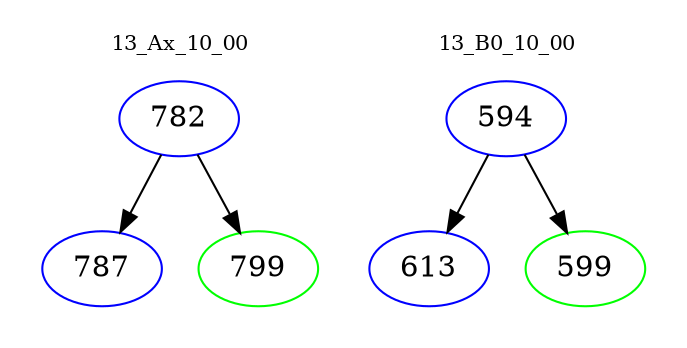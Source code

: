digraph{
subgraph cluster_0 {
color = white
label = "13_Ax_10_00";
fontsize=10;
T0_782 [label="782", color="blue"]
T0_782 -> T0_787 [color="black"]
T0_787 [label="787", color="blue"]
T0_782 -> T0_799 [color="black"]
T0_799 [label="799", color="green"]
}
subgraph cluster_1 {
color = white
label = "13_B0_10_00";
fontsize=10;
T1_594 [label="594", color="blue"]
T1_594 -> T1_613 [color="black"]
T1_613 [label="613", color="blue"]
T1_594 -> T1_599 [color="black"]
T1_599 [label="599", color="green"]
}
}
